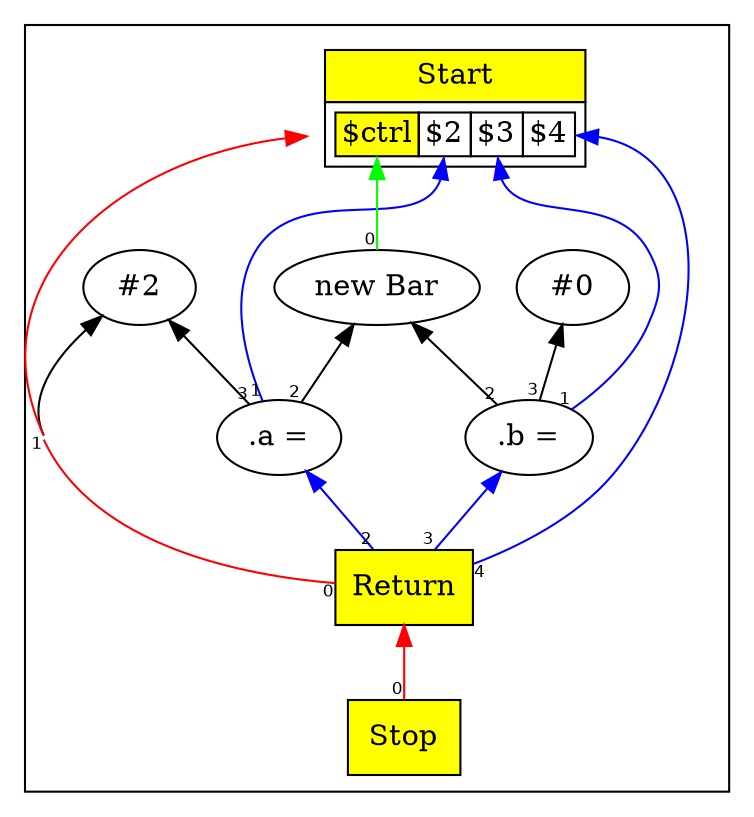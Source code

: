digraph chapter10 {
/*
struct Bar {
    int a;
    int b;
}
struct Foo {
    int x;
}
Foo? foo = null;
Bar bar = new Bar;
bar.a = 1;
bar.a = 2;
return bar.a;

*/
	rankdir=BT;
	concentrate="true";
	compound="true";
	subgraph cluster_Nodes {
		Con_16 [ label="#2" ];
		Store17 [ label=".a =" ];
		Start2 [ shape=plaintext label=<
			<TABLE BORDER="0" CELLBORDER="1" CELLSPACING="0" CELLPADDING="4">
			<TR><TD BGCOLOR="yellow">Start</TD></TR>
			<TR><TD>
				<TABLE BORDER="0" CELLBORDER="1" CELLSPACING="0">
				<TR><TD PORT="p0" BGCOLOR="yellow">$ctrl</TD><TD PORT="p2">$2</TD><TD PORT="p3">$3</TD><TD PORT="p4">$4</TD></TR>
				</TABLE>
			</TD></TR>
			</TABLE>>
		];
		Return19 [ shape=box style=filled fillcolor=yellow label="Return" ];
		Stop3 [ shape=box style=filled fillcolor=yellow label="Stop" ];
		new10 [ label="new Bar" ];
		Con_11 [ label="#0" ];
		Store13 [ label=".b =" ];
	}
	edge [ fontname=Helvetica, fontsize=8 ];
	Store17 -> Start2:p2[taillabel=1 color=blue];
	Store17 -> new10[taillabel=2];
	Store17 -> Con_16[taillabel=3];
	Return19 -> Start2:p0[taillabel=0 color=red];
	Return19 -> Con_16[taillabel=1];
	Return19 -> Store17[taillabel=2 color=blue];
	Return19 -> Store13[taillabel=3 color=blue];
	Return19 -> Start2:p4[taillabel=4 color=blue];
	Stop3 -> Return19[taillabel=0 color=red];
	new10 -> Start2:p0[taillabel=0 color=green];
	Store13 -> Start2:p3[taillabel=1 color=blue];
	Store13 -> new10[taillabel=2];
	Store13 -> Con_11[taillabel=3];
}